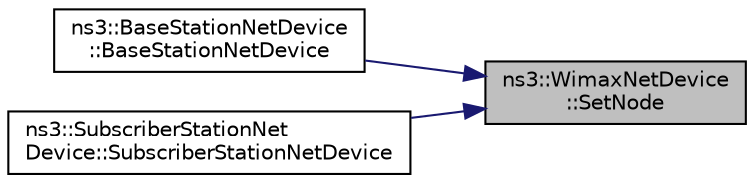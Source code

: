 digraph "ns3::WimaxNetDevice::SetNode"
{
 // LATEX_PDF_SIZE
  edge [fontname="Helvetica",fontsize="10",labelfontname="Helvetica",labelfontsize="10"];
  node [fontname="Helvetica",fontsize="10",shape=record];
  rankdir="RL";
  Node1 [label="ns3::WimaxNetDevice\l::SetNode",height=0.2,width=0.4,color="black", fillcolor="grey75", style="filled", fontcolor="black",tooltip="Set node pointer."];
  Node1 -> Node2 [dir="back",color="midnightblue",fontsize="10",style="solid",fontname="Helvetica"];
  Node2 [label="ns3::BaseStationNetDevice\l::BaseStationNetDevice",height=0.2,width=0.4,color="black", fillcolor="white", style="filled",URL="$classns3_1_1_base_station_net_device.html#a1d162cf132c74acf3bc9c2e87c7afa01",tooltip="Constructor."];
  Node1 -> Node3 [dir="back",color="midnightblue",fontsize="10",style="solid",fontname="Helvetica"];
  Node3 [label="ns3::SubscriberStationNet\lDevice::SubscriberStationNetDevice",height=0.2,width=0.4,color="black", fillcolor="white", style="filled",URL="$classns3_1_1_subscriber_station_net_device.html#a3787661c69699ecefe774825ef6f0880",tooltip="Constructor."];
}
